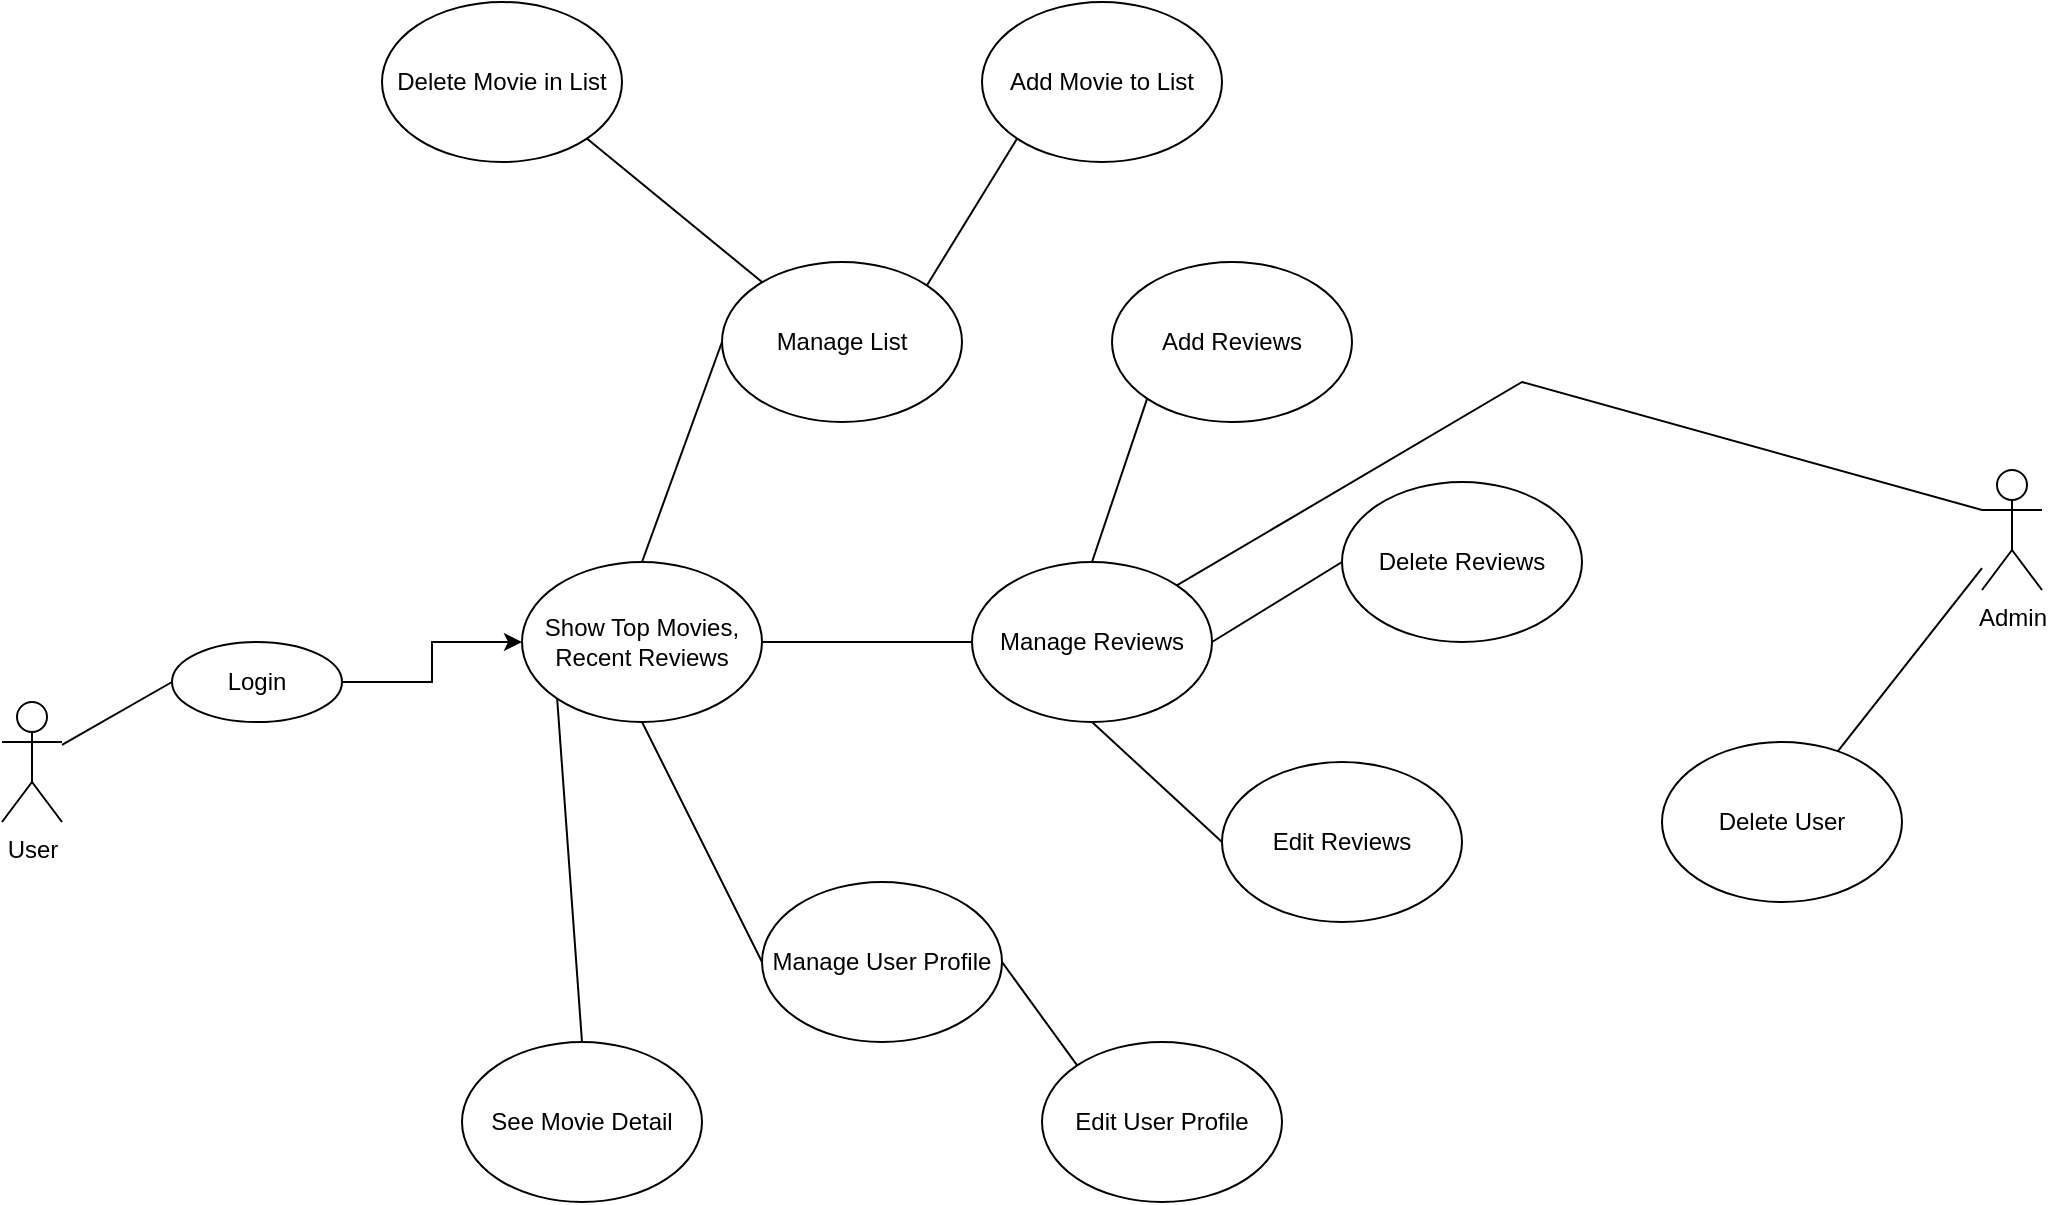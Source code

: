<mxfile version="22.1.0" type="github">
  <diagram name="Page-1" id="gSCJDVLffjfoy0yC-mrh">
    <mxGraphModel dx="1042" dy="543" grid="1" gridSize="10" guides="1" tooltips="1" connect="1" arrows="1" fold="1" page="1" pageScale="1" pageWidth="1169" pageHeight="827" math="0" shadow="0">
      <root>
        <mxCell id="0" />
        <mxCell id="1" parent="0" />
        <mxCell id="oF1ttkINDnGKlyON3AFg-1" value="User" style="shape=umlActor;verticalLabelPosition=bottom;verticalAlign=top;html=1;outlineConnect=0;" vertex="1" parent="1">
          <mxGeometry x="40" y="500" width="30" height="60" as="geometry" />
        </mxCell>
        <mxCell id="oF1ttkINDnGKlyON3AFg-2" value="Admin" style="shape=umlActor;verticalLabelPosition=bottom;verticalAlign=top;html=1;outlineConnect=0;" vertex="1" parent="1">
          <mxGeometry x="1030" y="384" width="30" height="60" as="geometry" />
        </mxCell>
        <mxCell id="oF1ttkINDnGKlyON3AFg-7" value="Manage List" style="ellipse;whiteSpace=wrap;html=1;" vertex="1" parent="1">
          <mxGeometry x="400" y="280" width="120" height="80" as="geometry" />
        </mxCell>
        <mxCell id="oF1ttkINDnGKlyON3AFg-8" value="Manage Reviews" style="ellipse;whiteSpace=wrap;html=1;" vertex="1" parent="1">
          <mxGeometry x="525" y="430" width="120" height="80" as="geometry" />
        </mxCell>
        <mxCell id="oF1ttkINDnGKlyON3AFg-9" value="Manage User Profile" style="ellipse;whiteSpace=wrap;html=1;" vertex="1" parent="1">
          <mxGeometry x="420" y="590" width="120" height="80" as="geometry" />
        </mxCell>
        <mxCell id="oF1ttkINDnGKlyON3AFg-12" value="Delete Movie in List" style="ellipse;whiteSpace=wrap;html=1;" vertex="1" parent="1">
          <mxGeometry x="230" y="150" width="120" height="80" as="geometry" />
        </mxCell>
        <mxCell id="oF1ttkINDnGKlyON3AFg-13" value="Add Reviews" style="ellipse;whiteSpace=wrap;html=1;" vertex="1" parent="1">
          <mxGeometry x="595" y="280" width="120" height="80" as="geometry" />
        </mxCell>
        <mxCell id="oF1ttkINDnGKlyON3AFg-14" value="Edit Reviews" style="ellipse;whiteSpace=wrap;html=1;" vertex="1" parent="1">
          <mxGeometry x="650" y="530" width="120" height="80" as="geometry" />
        </mxCell>
        <mxCell id="oF1ttkINDnGKlyON3AFg-15" value="Delete Reviews" style="ellipse;whiteSpace=wrap;html=1;" vertex="1" parent="1">
          <mxGeometry x="710" y="390" width="120" height="80" as="geometry" />
        </mxCell>
        <mxCell id="oF1ttkINDnGKlyON3AFg-17" value="Edit User Profile" style="ellipse;whiteSpace=wrap;html=1;" vertex="1" parent="1">
          <mxGeometry x="560" y="670" width="120" height="80" as="geometry" />
        </mxCell>
        <mxCell id="oF1ttkINDnGKlyON3AFg-18" value="Delete User" style="ellipse;whiteSpace=wrap;html=1;" vertex="1" parent="1">
          <mxGeometry x="870" y="520" width="120" height="80" as="geometry" />
        </mxCell>
        <mxCell id="oF1ttkINDnGKlyON3AFg-22" value="" style="edgeStyle=orthogonalEdgeStyle;rounded=0;orthogonalLoop=1;jettySize=auto;html=1;" edge="1" parent="1" source="oF1ttkINDnGKlyON3AFg-19" target="oF1ttkINDnGKlyON3AFg-21">
          <mxGeometry relative="1" as="geometry" />
        </mxCell>
        <mxCell id="oF1ttkINDnGKlyON3AFg-19" value="Login" style="ellipse;whiteSpace=wrap;html=1;" vertex="1" parent="1">
          <mxGeometry x="125" y="470" width="85" height="40" as="geometry" />
        </mxCell>
        <mxCell id="oF1ttkINDnGKlyON3AFg-20" value="" style="endArrow=none;html=1;rounded=0;entryX=0;entryY=0.5;entryDx=0;entryDy=0;" edge="1" parent="1" source="oF1ttkINDnGKlyON3AFg-1" target="oF1ttkINDnGKlyON3AFg-19">
          <mxGeometry width="50" height="50" relative="1" as="geometry">
            <mxPoint x="330" y="550" as="sourcePoint" />
            <mxPoint x="380" y="500" as="targetPoint" />
          </mxGeometry>
        </mxCell>
        <mxCell id="oF1ttkINDnGKlyON3AFg-21" value="Show Top Movies, Recent Reviews" style="ellipse;whiteSpace=wrap;html=1;" vertex="1" parent="1">
          <mxGeometry x="300" y="430" width="120" height="80" as="geometry" />
        </mxCell>
        <mxCell id="oF1ttkINDnGKlyON3AFg-23" value="" style="endArrow=none;html=1;rounded=0;entryX=0;entryY=0.5;entryDx=0;entryDy=0;exitX=0.5;exitY=0;exitDx=0;exitDy=0;" edge="1" parent="1" source="oF1ttkINDnGKlyON3AFg-21" target="oF1ttkINDnGKlyON3AFg-7">
          <mxGeometry width="50" height="50" relative="1" as="geometry">
            <mxPoint x="510" y="460" as="sourcePoint" />
            <mxPoint x="560" y="410" as="targetPoint" />
          </mxGeometry>
        </mxCell>
        <mxCell id="oF1ttkINDnGKlyON3AFg-24" value="" style="endArrow=none;html=1;rounded=0;entryX=1;entryY=1;entryDx=0;entryDy=0;" edge="1" parent="1" target="oF1ttkINDnGKlyON3AFg-12">
          <mxGeometry width="50" height="50" relative="1" as="geometry">
            <mxPoint x="420" y="290" as="sourcePoint" />
            <mxPoint x="530" y="290" as="targetPoint" />
          </mxGeometry>
        </mxCell>
        <mxCell id="oF1ttkINDnGKlyON3AFg-25" value="Add Movie to List" style="ellipse;whiteSpace=wrap;html=1;" vertex="1" parent="1">
          <mxGeometry x="530" y="150" width="120" height="80" as="geometry" />
        </mxCell>
        <mxCell id="oF1ttkINDnGKlyON3AFg-26" value="" style="endArrow=none;html=1;rounded=0;entryX=0;entryY=1;entryDx=0;entryDy=0;exitX=1;exitY=0;exitDx=0;exitDy=0;" edge="1" parent="1" source="oF1ttkINDnGKlyON3AFg-7" target="oF1ttkINDnGKlyON3AFg-25">
          <mxGeometry width="50" height="50" relative="1" as="geometry">
            <mxPoint x="510" y="290" as="sourcePoint" />
            <mxPoint x="560" y="240" as="targetPoint" />
          </mxGeometry>
        </mxCell>
        <mxCell id="oF1ttkINDnGKlyON3AFg-27" value="" style="endArrow=none;html=1;rounded=0;entryX=1;entryY=0.5;entryDx=0;entryDy=0;exitX=0;exitY=0.5;exitDx=0;exitDy=0;" edge="1" parent="1" source="oF1ttkINDnGKlyON3AFg-8" target="oF1ttkINDnGKlyON3AFg-21">
          <mxGeometry width="50" height="50" relative="1" as="geometry">
            <mxPoint x="530" y="500" as="sourcePoint" />
            <mxPoint x="580" y="450" as="targetPoint" />
          </mxGeometry>
        </mxCell>
        <mxCell id="oF1ttkINDnGKlyON3AFg-28" value="" style="endArrow=none;html=1;rounded=0;entryX=0.5;entryY=1;entryDx=0;entryDy=0;exitX=0;exitY=0.5;exitDx=0;exitDy=0;" edge="1" parent="1" source="oF1ttkINDnGKlyON3AFg-9" target="oF1ttkINDnGKlyON3AFg-21">
          <mxGeometry width="50" height="50" relative="1" as="geometry">
            <mxPoint x="490" y="660" as="sourcePoint" />
            <mxPoint x="540" y="610" as="targetPoint" />
          </mxGeometry>
        </mxCell>
        <mxCell id="oF1ttkINDnGKlyON3AFg-31" value="" style="endArrow=none;html=1;rounded=0;entryX=0;entryY=1;entryDx=0;entryDy=0;exitX=0.5;exitY=0;exitDx=0;exitDy=0;" edge="1" parent="1" source="oF1ttkINDnGKlyON3AFg-8" target="oF1ttkINDnGKlyON3AFg-13">
          <mxGeometry width="50" height="50" relative="1" as="geometry">
            <mxPoint x="600" y="370" as="sourcePoint" />
            <mxPoint x="650" y="320" as="targetPoint" />
          </mxGeometry>
        </mxCell>
        <mxCell id="oF1ttkINDnGKlyON3AFg-32" value="" style="endArrow=none;html=1;rounded=0;entryX=0.5;entryY=1;entryDx=0;entryDy=0;exitX=0;exitY=0.5;exitDx=0;exitDy=0;" edge="1" parent="1" source="oF1ttkINDnGKlyON3AFg-14" target="oF1ttkINDnGKlyON3AFg-8">
          <mxGeometry width="50" height="50" relative="1" as="geometry">
            <mxPoint x="720" y="530" as="sourcePoint" />
            <mxPoint x="770" y="480" as="targetPoint" />
          </mxGeometry>
        </mxCell>
        <mxCell id="oF1ttkINDnGKlyON3AFg-33" value="" style="endArrow=none;html=1;rounded=0;entryX=0;entryY=0.5;entryDx=0;entryDy=0;exitX=1;exitY=0.5;exitDx=0;exitDy=0;" edge="1" parent="1" source="oF1ttkINDnGKlyON3AFg-8" target="oF1ttkINDnGKlyON3AFg-15">
          <mxGeometry width="50" height="50" relative="1" as="geometry">
            <mxPoint x="690" y="580" as="sourcePoint" />
            <mxPoint x="740" y="530" as="targetPoint" />
          </mxGeometry>
        </mxCell>
        <mxCell id="oF1ttkINDnGKlyON3AFg-34" value="" style="endArrow=none;html=1;rounded=0;entryX=1;entryY=0;entryDx=0;entryDy=0;exitX=0;exitY=0.333;exitDx=0;exitDy=0;exitPerimeter=0;" edge="1" parent="1" source="oF1ttkINDnGKlyON3AFg-2" target="oF1ttkINDnGKlyON3AFg-8">
          <mxGeometry width="50" height="50" relative="1" as="geometry">
            <mxPoint x="690" y="410" as="sourcePoint" />
            <mxPoint x="740" y="360" as="targetPoint" />
            <Array as="points">
              <mxPoint x="800" y="340" />
            </Array>
          </mxGeometry>
        </mxCell>
        <mxCell id="oF1ttkINDnGKlyON3AFg-35" value="" style="endArrow=none;html=1;rounded=0;" edge="1" parent="1" source="oF1ttkINDnGKlyON3AFg-18" target="oF1ttkINDnGKlyON3AFg-2">
          <mxGeometry width="50" height="50" relative="1" as="geometry">
            <mxPoint x="770" y="560" as="sourcePoint" />
            <mxPoint x="820" y="510" as="targetPoint" />
          </mxGeometry>
        </mxCell>
        <mxCell id="oF1ttkINDnGKlyON3AFg-36" value="" style="endArrow=none;html=1;rounded=0;entryX=0;entryY=0;entryDx=0;entryDy=0;exitX=1;exitY=0.5;exitDx=0;exitDy=0;" edge="1" parent="1" source="oF1ttkINDnGKlyON3AFg-9" target="oF1ttkINDnGKlyON3AFg-17">
          <mxGeometry width="50" height="50" relative="1" as="geometry">
            <mxPoint x="540" y="680" as="sourcePoint" />
            <mxPoint x="590" y="630" as="targetPoint" />
          </mxGeometry>
        </mxCell>
        <mxCell id="oF1ttkINDnGKlyON3AFg-37" value="See Movie Detail" style="ellipse;whiteSpace=wrap;html=1;" vertex="1" parent="1">
          <mxGeometry x="270" y="670" width="120" height="80" as="geometry" />
        </mxCell>
        <mxCell id="oF1ttkINDnGKlyON3AFg-38" value="" style="endArrow=none;html=1;rounded=0;entryX=0;entryY=1;entryDx=0;entryDy=0;exitX=0.5;exitY=0;exitDx=0;exitDy=0;" edge="1" parent="1" source="oF1ttkINDnGKlyON3AFg-37" target="oF1ttkINDnGKlyON3AFg-21">
          <mxGeometry width="50" height="50" relative="1" as="geometry">
            <mxPoint x="450" y="670" as="sourcePoint" />
            <mxPoint x="500" y="620" as="targetPoint" />
          </mxGeometry>
        </mxCell>
      </root>
    </mxGraphModel>
  </diagram>
</mxfile>
